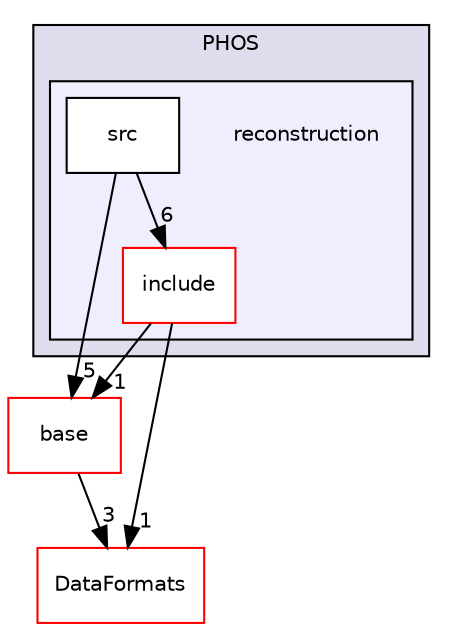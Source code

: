 digraph "/home/travis/build/AliceO2Group/AliceO2/Detectors/PHOS/reconstruction" {
  bgcolor=transparent;
  compound=true
  node [ fontsize="10", fontname="Helvetica"];
  edge [ labelfontsize="10", labelfontname="Helvetica"];
  subgraph clusterdir_cd3c152a7db0580c86a4c50ad0325149 {
    graph [ bgcolor="#ddddee", pencolor="black", label="PHOS" fontname="Helvetica", fontsize="10", URL="dir_cd3c152a7db0580c86a4c50ad0325149.html"]
  subgraph clusterdir_da16e9ad2b18bb132f2d9a9746692e88 {
    graph [ bgcolor="#eeeeff", pencolor="black", label="" URL="dir_da16e9ad2b18bb132f2d9a9746692e88.html"];
    dir_da16e9ad2b18bb132f2d9a9746692e88 [shape=plaintext label="reconstruction"];
    dir_31b4a6c34d54b2347b970402ffd45e26 [shape=box label="include" color="red" fillcolor="white" style="filled" URL="dir_31b4a6c34d54b2347b970402ffd45e26.html"];
    dir_44824022925402f34c59ab8ad8fd997a [shape=box label="src" color="black" fillcolor="white" style="filled" URL="dir_44824022925402f34c59ab8ad8fd997a.html"];
  }
  }
  dir_fa21b46838f21636bfdcc60e4853f0ed [shape=box label="base" color="red" URL="dir_fa21b46838f21636bfdcc60e4853f0ed.html"];
  dir_2171f7ec022c5423887b07c69b2f5b48 [shape=box label="DataFormats" color="red" URL="dir_2171f7ec022c5423887b07c69b2f5b48.html"];
  dir_44824022925402f34c59ab8ad8fd997a->dir_fa21b46838f21636bfdcc60e4853f0ed [headlabel="5", labeldistance=1.5 headhref="dir_000090_000225.html"];
  dir_44824022925402f34c59ab8ad8fd997a->dir_31b4a6c34d54b2347b970402ffd45e26 [headlabel="6", labeldistance=1.5 headhref="dir_000090_000084.html"];
  dir_fa21b46838f21636bfdcc60e4853f0ed->dir_2171f7ec022c5423887b07c69b2f5b48 [headlabel="3", labeldistance=1.5 headhref="dir_000225_000054.html"];
  dir_31b4a6c34d54b2347b970402ffd45e26->dir_fa21b46838f21636bfdcc60e4853f0ed [headlabel="1", labeldistance=1.5 headhref="dir_000084_000225.html"];
  dir_31b4a6c34d54b2347b970402ffd45e26->dir_2171f7ec022c5423887b07c69b2f5b48 [headlabel="1", labeldistance=1.5 headhref="dir_000084_000054.html"];
}
